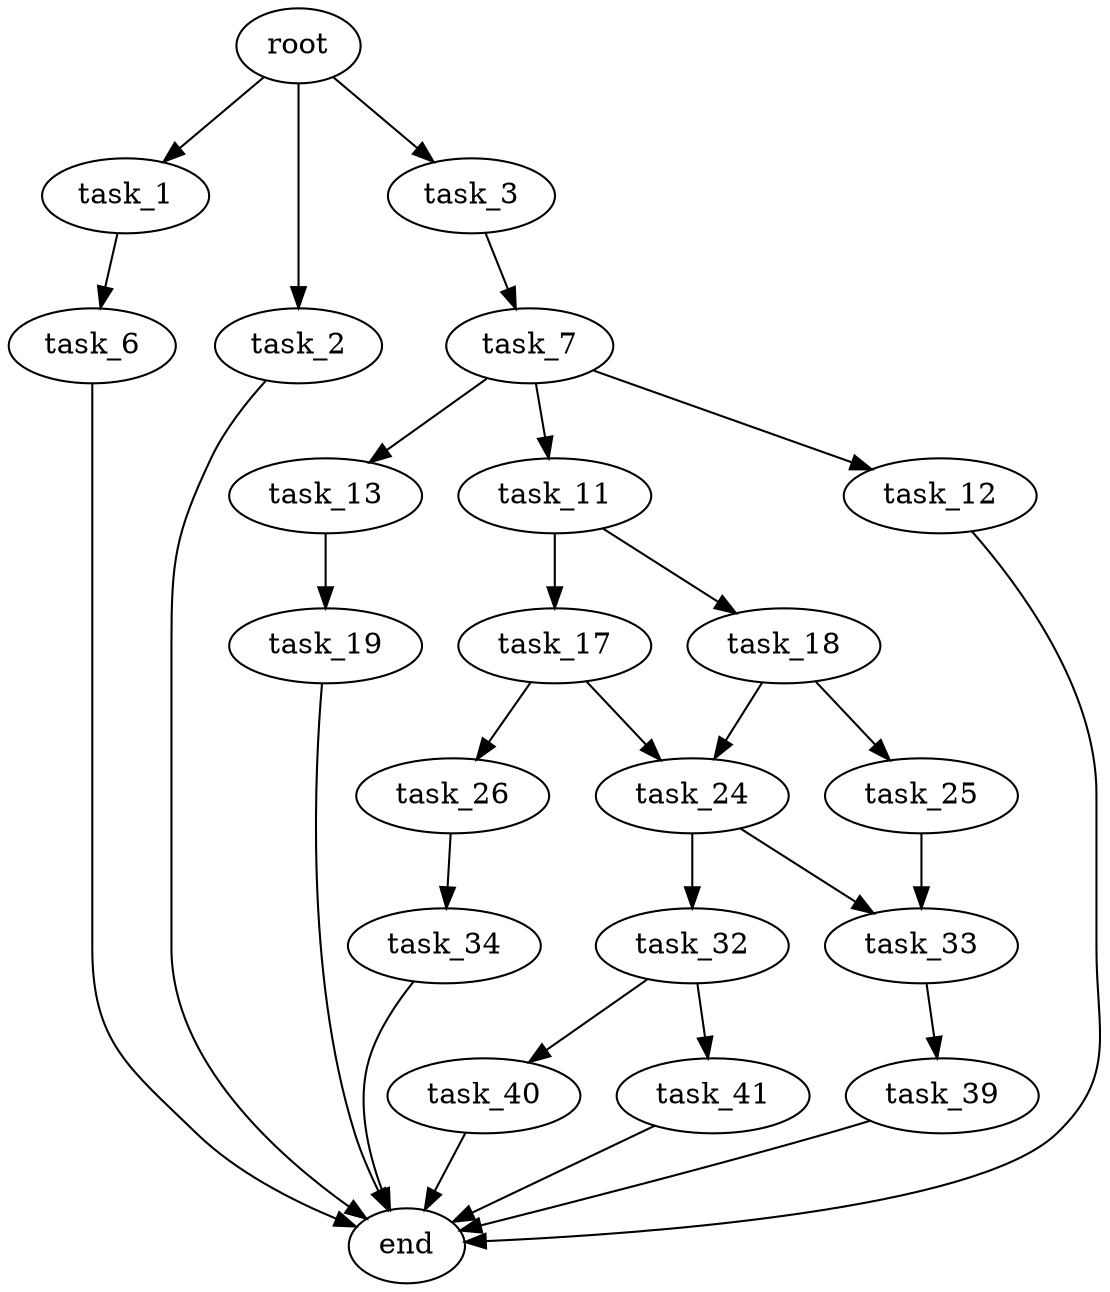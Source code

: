 digraph G {
  root [size="0.000000"];
  task_1 [size="38945444734.000000"];
  task_2 [size="8605505956.000000"];
  task_3 [size="472503621139.000000"];
  task_6 [size="311453152413.000000"];
  task_7 [size="134217728000.000000"];
  task_11 [size="3581584394.000000"];
  task_12 [size="368293445632.000000"];
  task_13 [size="549755813888.000000"];
  task_17 [size="28651567308.000000"];
  task_18 [size="329444047466.000000"];
  task_19 [size="1810345251.000000"];
  task_24 [size="134217728000.000000"];
  task_25 [size="20929100181.000000"];
  task_26 [size="1073741824000.000000"];
  task_32 [size="3556485791.000000"];
  task_33 [size="8589934592.000000"];
  task_34 [size="68719476736.000000"];
  task_39 [size="68719476736.000000"];
  task_40 [size="14958014625.000000"];
  task_41 [size="8589934592.000000"];
  end [size="0.000000"];

  root -> task_1 [size="1.000000"];
  root -> task_2 [size="1.000000"];
  root -> task_3 [size="1.000000"];
  task_1 -> task_6 [size="679477248.000000"];
  task_2 -> end [size="1.000000"];
  task_3 -> task_7 [size="679477248.000000"];
  task_6 -> end [size="1.000000"];
  task_7 -> task_11 [size="209715200.000000"];
  task_7 -> task_12 [size="209715200.000000"];
  task_7 -> task_13 [size="209715200.000000"];
  task_11 -> task_17 [size="75497472.000000"];
  task_11 -> task_18 [size="75497472.000000"];
  task_12 -> end [size="1.000000"];
  task_13 -> task_19 [size="536870912.000000"];
  task_17 -> task_24 [size="536870912.000000"];
  task_17 -> task_26 [size="536870912.000000"];
  task_18 -> task_24 [size="411041792.000000"];
  task_18 -> task_25 [size="411041792.000000"];
  task_19 -> end [size="1.000000"];
  task_24 -> task_32 [size="209715200.000000"];
  task_24 -> task_33 [size="209715200.000000"];
  task_25 -> task_33 [size="75497472.000000"];
  task_26 -> task_34 [size="838860800.000000"];
  task_32 -> task_40 [size="209715200.000000"];
  task_32 -> task_41 [size="209715200.000000"];
  task_33 -> task_39 [size="33554432.000000"];
  task_34 -> end [size="1.000000"];
  task_39 -> end [size="1.000000"];
  task_40 -> end [size="1.000000"];
  task_41 -> end [size="1.000000"];
}
